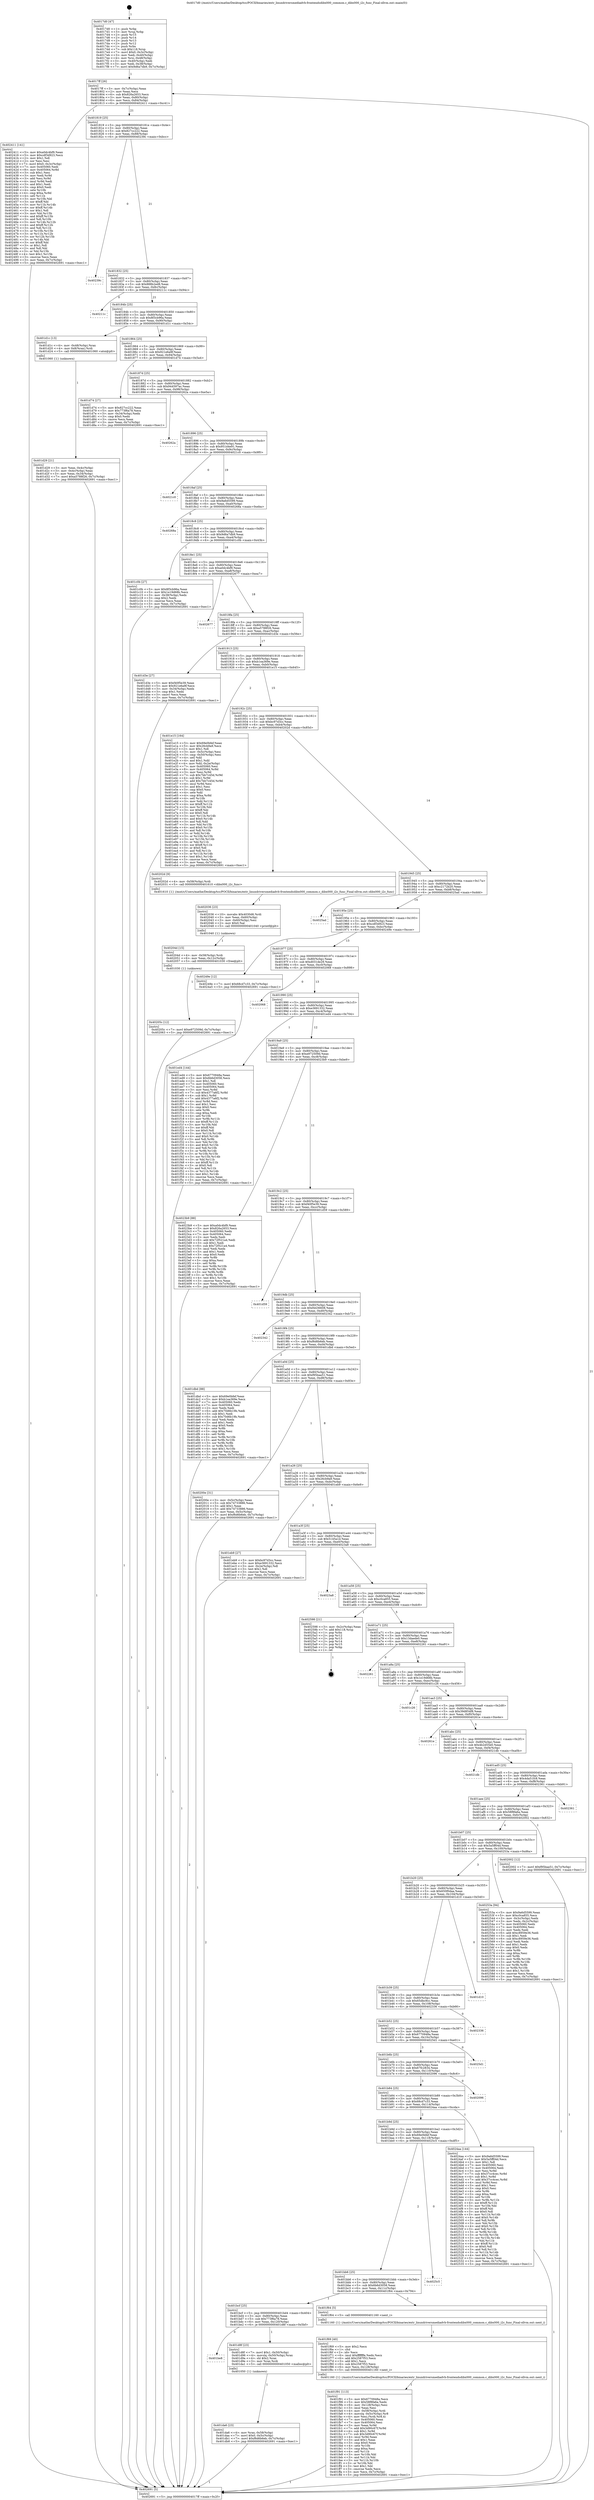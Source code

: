 digraph "0x4017d0" {
  label = "0x4017d0 (/mnt/c/Users/mathe/Desktop/tcc/POCII/binaries/extr_linuxdriversmediadvb-frontendsdibx000_common.c_dibx000_i2c_func_Final-ollvm.out::main(0))"
  labelloc = "t"
  node[shape=record]

  Entry [label="",width=0.3,height=0.3,shape=circle,fillcolor=black,style=filled]
  "0x4017ff" [label="{
     0x4017ff [26]\l
     | [instrs]\l
     &nbsp;&nbsp;0x4017ff \<+3\>: mov -0x7c(%rbp),%eax\l
     &nbsp;&nbsp;0x401802 \<+2\>: mov %eax,%ecx\l
     &nbsp;&nbsp;0x401804 \<+6\>: sub $0x826a2653,%ecx\l
     &nbsp;&nbsp;0x40180a \<+3\>: mov %eax,-0x80(%rbp)\l
     &nbsp;&nbsp;0x40180d \<+6\>: mov %ecx,-0x84(%rbp)\l
     &nbsp;&nbsp;0x401813 \<+6\>: je 0000000000402411 \<main+0xc41\>\l
  }"]
  "0x402411" [label="{
     0x402411 [141]\l
     | [instrs]\l
     &nbsp;&nbsp;0x402411 \<+5\>: mov $0xa0dc4bf9,%eax\l
     &nbsp;&nbsp;0x402416 \<+5\>: mov $0xcdf3d923,%ecx\l
     &nbsp;&nbsp;0x40241b \<+2\>: mov $0x1,%dl\l
     &nbsp;&nbsp;0x40241d \<+2\>: xor %esi,%esi\l
     &nbsp;&nbsp;0x40241f \<+7\>: movl $0x0,-0x3c(%rbp)\l
     &nbsp;&nbsp;0x402426 \<+7\>: mov 0x405060,%edi\l
     &nbsp;&nbsp;0x40242d \<+8\>: mov 0x405064,%r8d\l
     &nbsp;&nbsp;0x402435 \<+3\>: sub $0x1,%esi\l
     &nbsp;&nbsp;0x402438 \<+3\>: mov %edi,%r9d\l
     &nbsp;&nbsp;0x40243b \<+3\>: add %esi,%r9d\l
     &nbsp;&nbsp;0x40243e \<+4\>: imul %r9d,%edi\l
     &nbsp;&nbsp;0x402442 \<+3\>: and $0x1,%edi\l
     &nbsp;&nbsp;0x402445 \<+3\>: cmp $0x0,%edi\l
     &nbsp;&nbsp;0x402448 \<+4\>: sete %r10b\l
     &nbsp;&nbsp;0x40244c \<+4\>: cmp $0xa,%r8d\l
     &nbsp;&nbsp;0x402450 \<+4\>: setl %r11b\l
     &nbsp;&nbsp;0x402454 \<+3\>: mov %r10b,%bl\l
     &nbsp;&nbsp;0x402457 \<+3\>: xor $0xff,%bl\l
     &nbsp;&nbsp;0x40245a \<+3\>: mov %r11b,%r14b\l
     &nbsp;&nbsp;0x40245d \<+4\>: xor $0xff,%r14b\l
     &nbsp;&nbsp;0x402461 \<+3\>: xor $0x1,%dl\l
     &nbsp;&nbsp;0x402464 \<+3\>: mov %bl,%r15b\l
     &nbsp;&nbsp;0x402467 \<+4\>: and $0xff,%r15b\l
     &nbsp;&nbsp;0x40246b \<+3\>: and %dl,%r10b\l
     &nbsp;&nbsp;0x40246e \<+3\>: mov %r14b,%r12b\l
     &nbsp;&nbsp;0x402471 \<+4\>: and $0xff,%r12b\l
     &nbsp;&nbsp;0x402475 \<+3\>: and %dl,%r11b\l
     &nbsp;&nbsp;0x402478 \<+3\>: or %r10b,%r15b\l
     &nbsp;&nbsp;0x40247b \<+3\>: or %r11b,%r12b\l
     &nbsp;&nbsp;0x40247e \<+3\>: xor %r12b,%r15b\l
     &nbsp;&nbsp;0x402481 \<+3\>: or %r14b,%bl\l
     &nbsp;&nbsp;0x402484 \<+3\>: xor $0xff,%bl\l
     &nbsp;&nbsp;0x402487 \<+3\>: or $0x1,%dl\l
     &nbsp;&nbsp;0x40248a \<+2\>: and %dl,%bl\l
     &nbsp;&nbsp;0x40248c \<+3\>: or %bl,%r15b\l
     &nbsp;&nbsp;0x40248f \<+4\>: test $0x1,%r15b\l
     &nbsp;&nbsp;0x402493 \<+3\>: cmovne %ecx,%eax\l
     &nbsp;&nbsp;0x402496 \<+3\>: mov %eax,-0x7c(%rbp)\l
     &nbsp;&nbsp;0x402499 \<+5\>: jmp 0000000000402691 \<main+0xec1\>\l
  }"]
  "0x401819" [label="{
     0x401819 [25]\l
     | [instrs]\l
     &nbsp;&nbsp;0x401819 \<+5\>: jmp 000000000040181e \<main+0x4e\>\l
     &nbsp;&nbsp;0x40181e \<+3\>: mov -0x80(%rbp),%eax\l
     &nbsp;&nbsp;0x401821 \<+5\>: sub $0x827cc222,%eax\l
     &nbsp;&nbsp;0x401826 \<+6\>: mov %eax,-0x88(%rbp)\l
     &nbsp;&nbsp;0x40182c \<+6\>: je 000000000040239c \<main+0xbcc\>\l
  }"]
  Exit [label="",width=0.3,height=0.3,shape=circle,fillcolor=black,style=filled,peripheries=2]
  "0x40239c" [label="{
     0x40239c\l
  }", style=dashed]
  "0x401832" [label="{
     0x401832 [25]\l
     | [instrs]\l
     &nbsp;&nbsp;0x401832 \<+5\>: jmp 0000000000401837 \<main+0x67\>\l
     &nbsp;&nbsp;0x401837 \<+3\>: mov -0x80(%rbp),%eax\l
     &nbsp;&nbsp;0x40183a \<+5\>: sub $0x888b2ed8,%eax\l
     &nbsp;&nbsp;0x40183f \<+6\>: mov %eax,-0x8c(%rbp)\l
     &nbsp;&nbsp;0x401845 \<+6\>: je 000000000040211c \<main+0x94c\>\l
  }"]
  "0x40205c" [label="{
     0x40205c [12]\l
     | [instrs]\l
     &nbsp;&nbsp;0x40205c \<+7\>: movl $0xe972509d,-0x7c(%rbp)\l
     &nbsp;&nbsp;0x402063 \<+5\>: jmp 0000000000402691 \<main+0xec1\>\l
  }"]
  "0x40211c" [label="{
     0x40211c\l
  }", style=dashed]
  "0x40184b" [label="{
     0x40184b [25]\l
     | [instrs]\l
     &nbsp;&nbsp;0x40184b \<+5\>: jmp 0000000000401850 \<main+0x80\>\l
     &nbsp;&nbsp;0x401850 \<+3\>: mov -0x80(%rbp),%eax\l
     &nbsp;&nbsp;0x401853 \<+5\>: sub $0x8f3cb96a,%eax\l
     &nbsp;&nbsp;0x401858 \<+6\>: mov %eax,-0x90(%rbp)\l
     &nbsp;&nbsp;0x40185e \<+6\>: je 0000000000401d1c \<main+0x54c\>\l
  }"]
  "0x40204d" [label="{
     0x40204d [15]\l
     | [instrs]\l
     &nbsp;&nbsp;0x40204d \<+4\>: mov -0x58(%rbp),%rdi\l
     &nbsp;&nbsp;0x402051 \<+6\>: mov %eax,-0x12c(%rbp)\l
     &nbsp;&nbsp;0x402057 \<+5\>: call 0000000000401030 \<free@plt\>\l
     | [calls]\l
     &nbsp;&nbsp;0x401030 \{1\} (unknown)\l
  }"]
  "0x401d1c" [label="{
     0x401d1c [13]\l
     | [instrs]\l
     &nbsp;&nbsp;0x401d1c \<+4\>: mov -0x48(%rbp),%rax\l
     &nbsp;&nbsp;0x401d20 \<+4\>: mov 0x8(%rax),%rdi\l
     &nbsp;&nbsp;0x401d24 \<+5\>: call 0000000000401060 \<atoi@plt\>\l
     | [calls]\l
     &nbsp;&nbsp;0x401060 \{1\} (unknown)\l
  }"]
  "0x401864" [label="{
     0x401864 [25]\l
     | [instrs]\l
     &nbsp;&nbsp;0x401864 \<+5\>: jmp 0000000000401869 \<main+0x99\>\l
     &nbsp;&nbsp;0x401869 \<+3\>: mov -0x80(%rbp),%eax\l
     &nbsp;&nbsp;0x40186c \<+5\>: sub $0x921e6a9f,%eax\l
     &nbsp;&nbsp;0x401871 \<+6\>: mov %eax,-0x94(%rbp)\l
     &nbsp;&nbsp;0x401877 \<+6\>: je 0000000000401d74 \<main+0x5a4\>\l
  }"]
  "0x402036" [label="{
     0x402036 [23]\l
     | [instrs]\l
     &nbsp;&nbsp;0x402036 \<+10\>: movabs $0x4030d6,%rdi\l
     &nbsp;&nbsp;0x402040 \<+3\>: mov %eax,-0x60(%rbp)\l
     &nbsp;&nbsp;0x402043 \<+3\>: mov -0x60(%rbp),%esi\l
     &nbsp;&nbsp;0x402046 \<+2\>: mov $0x0,%al\l
     &nbsp;&nbsp;0x402048 \<+5\>: call 0000000000401040 \<printf@plt\>\l
     | [calls]\l
     &nbsp;&nbsp;0x401040 \{1\} (unknown)\l
  }"]
  "0x401d74" [label="{
     0x401d74 [27]\l
     | [instrs]\l
     &nbsp;&nbsp;0x401d74 \<+5\>: mov $0x827cc222,%eax\l
     &nbsp;&nbsp;0x401d79 \<+5\>: mov $0x773f6a78,%ecx\l
     &nbsp;&nbsp;0x401d7e \<+3\>: mov -0x34(%rbp),%edx\l
     &nbsp;&nbsp;0x401d81 \<+3\>: cmp $0x0,%edx\l
     &nbsp;&nbsp;0x401d84 \<+3\>: cmove %ecx,%eax\l
     &nbsp;&nbsp;0x401d87 \<+3\>: mov %eax,-0x7c(%rbp)\l
     &nbsp;&nbsp;0x401d8a \<+5\>: jmp 0000000000402691 \<main+0xec1\>\l
  }"]
  "0x40187d" [label="{
     0x40187d [25]\l
     | [instrs]\l
     &nbsp;&nbsp;0x40187d \<+5\>: jmp 0000000000401882 \<main+0xb2\>\l
     &nbsp;&nbsp;0x401882 \<+3\>: mov -0x80(%rbp),%eax\l
     &nbsp;&nbsp;0x401885 \<+5\>: sub $0x944597ac,%eax\l
     &nbsp;&nbsp;0x40188a \<+6\>: mov %eax,-0x98(%rbp)\l
     &nbsp;&nbsp;0x401890 \<+6\>: je 000000000040262a \<main+0xe5a\>\l
  }"]
  "0x401f91" [label="{
     0x401f91 [113]\l
     | [instrs]\l
     &nbsp;&nbsp;0x401f91 \<+5\>: mov $0x6770948a,%ecx\l
     &nbsp;&nbsp;0x401f96 \<+5\>: mov $0x58f8fa6a,%edx\l
     &nbsp;&nbsp;0x401f9b \<+6\>: mov -0x128(%rbp),%esi\l
     &nbsp;&nbsp;0x401fa1 \<+3\>: imul %eax,%esi\l
     &nbsp;&nbsp;0x401fa4 \<+4\>: mov -0x58(%rbp),%rdi\l
     &nbsp;&nbsp;0x401fa8 \<+4\>: movslq -0x5c(%rbp),%r8\l
     &nbsp;&nbsp;0x401fac \<+4\>: mov %esi,(%rdi,%r8,4)\l
     &nbsp;&nbsp;0x401fb0 \<+7\>: mov 0x405060,%eax\l
     &nbsp;&nbsp;0x401fb7 \<+7\>: mov 0x405064,%esi\l
     &nbsp;&nbsp;0x401fbe \<+3\>: mov %eax,%r9d\l
     &nbsp;&nbsp;0x401fc1 \<+7\>: add $0x3d90c67f,%r9d\l
     &nbsp;&nbsp;0x401fc8 \<+4\>: sub $0x1,%r9d\l
     &nbsp;&nbsp;0x401fcc \<+7\>: sub $0x3d90c67f,%r9d\l
     &nbsp;&nbsp;0x401fd3 \<+4\>: imul %r9d,%eax\l
     &nbsp;&nbsp;0x401fd7 \<+3\>: and $0x1,%eax\l
     &nbsp;&nbsp;0x401fda \<+3\>: cmp $0x0,%eax\l
     &nbsp;&nbsp;0x401fdd \<+4\>: sete %r10b\l
     &nbsp;&nbsp;0x401fe1 \<+3\>: cmp $0xa,%esi\l
     &nbsp;&nbsp;0x401fe4 \<+4\>: setl %r11b\l
     &nbsp;&nbsp;0x401fe8 \<+3\>: mov %r10b,%bl\l
     &nbsp;&nbsp;0x401feb \<+3\>: and %r11b,%bl\l
     &nbsp;&nbsp;0x401fee \<+3\>: xor %r11b,%r10b\l
     &nbsp;&nbsp;0x401ff1 \<+3\>: or %r10b,%bl\l
     &nbsp;&nbsp;0x401ff4 \<+3\>: test $0x1,%bl\l
     &nbsp;&nbsp;0x401ff7 \<+3\>: cmovne %edx,%ecx\l
     &nbsp;&nbsp;0x401ffa \<+3\>: mov %ecx,-0x7c(%rbp)\l
     &nbsp;&nbsp;0x401ffd \<+5\>: jmp 0000000000402691 \<main+0xec1\>\l
  }"]
  "0x40262a" [label="{
     0x40262a\l
  }", style=dashed]
  "0x401896" [label="{
     0x401896 [25]\l
     | [instrs]\l
     &nbsp;&nbsp;0x401896 \<+5\>: jmp 000000000040189b \<main+0xcb\>\l
     &nbsp;&nbsp;0x40189b \<+3\>: mov -0x80(%rbp),%eax\l
     &nbsp;&nbsp;0x40189e \<+5\>: sub $0x951d4e91,%eax\l
     &nbsp;&nbsp;0x4018a3 \<+6\>: mov %eax,-0x9c(%rbp)\l
     &nbsp;&nbsp;0x4018a9 \<+6\>: je 00000000004021c0 \<main+0x9f0\>\l
  }"]
  "0x401f69" [label="{
     0x401f69 [40]\l
     | [instrs]\l
     &nbsp;&nbsp;0x401f69 \<+5\>: mov $0x2,%ecx\l
     &nbsp;&nbsp;0x401f6e \<+1\>: cltd\l
     &nbsp;&nbsp;0x401f6f \<+2\>: idiv %ecx\l
     &nbsp;&nbsp;0x401f71 \<+6\>: imul $0xfffffffe,%edx,%ecx\l
     &nbsp;&nbsp;0x401f77 \<+6\>: add $0x2587f53,%ecx\l
     &nbsp;&nbsp;0x401f7d \<+3\>: add $0x1,%ecx\l
     &nbsp;&nbsp;0x401f80 \<+6\>: sub $0x2587f53,%ecx\l
     &nbsp;&nbsp;0x401f86 \<+6\>: mov %ecx,-0x128(%rbp)\l
     &nbsp;&nbsp;0x401f8c \<+5\>: call 0000000000401160 \<next_i\>\l
     | [calls]\l
     &nbsp;&nbsp;0x401160 \{1\} (/mnt/c/Users/mathe/Desktop/tcc/POCII/binaries/extr_linuxdriversmediadvb-frontendsdibx000_common.c_dibx000_i2c_func_Final-ollvm.out::next_i)\l
  }"]
  "0x4021c0" [label="{
     0x4021c0\l
  }", style=dashed]
  "0x4018af" [label="{
     0x4018af [25]\l
     | [instrs]\l
     &nbsp;&nbsp;0x4018af \<+5\>: jmp 00000000004018b4 \<main+0xe4\>\l
     &nbsp;&nbsp;0x4018b4 \<+3\>: mov -0x80(%rbp),%eax\l
     &nbsp;&nbsp;0x4018b7 \<+5\>: sub $0x9a6d5599,%eax\l
     &nbsp;&nbsp;0x4018bc \<+6\>: mov %eax,-0xa0(%rbp)\l
     &nbsp;&nbsp;0x4018c2 \<+6\>: je 000000000040268a \<main+0xeba\>\l
  }"]
  "0x401da6" [label="{
     0x401da6 [23]\l
     | [instrs]\l
     &nbsp;&nbsp;0x401da6 \<+4\>: mov %rax,-0x58(%rbp)\l
     &nbsp;&nbsp;0x401daa \<+7\>: movl $0x0,-0x5c(%rbp)\l
     &nbsp;&nbsp;0x401db1 \<+7\>: movl $0xf6d6b6eb,-0x7c(%rbp)\l
     &nbsp;&nbsp;0x401db8 \<+5\>: jmp 0000000000402691 \<main+0xec1\>\l
  }"]
  "0x40268a" [label="{
     0x40268a\l
  }", style=dashed]
  "0x4018c8" [label="{
     0x4018c8 [25]\l
     | [instrs]\l
     &nbsp;&nbsp;0x4018c8 \<+5\>: jmp 00000000004018cd \<main+0xfd\>\l
     &nbsp;&nbsp;0x4018cd \<+3\>: mov -0x80(%rbp),%eax\l
     &nbsp;&nbsp;0x4018d0 \<+5\>: sub $0x9d6a7db9,%eax\l
     &nbsp;&nbsp;0x4018d5 \<+6\>: mov %eax,-0xa4(%rbp)\l
     &nbsp;&nbsp;0x4018db \<+6\>: je 0000000000401c0b \<main+0x43b\>\l
  }"]
  "0x401be8" [label="{
     0x401be8\l
  }", style=dashed]
  "0x401c0b" [label="{
     0x401c0b [27]\l
     | [instrs]\l
     &nbsp;&nbsp;0x401c0b \<+5\>: mov $0x8f3cb96a,%eax\l
     &nbsp;&nbsp;0x401c10 \<+5\>: mov $0x1e19d68b,%ecx\l
     &nbsp;&nbsp;0x401c15 \<+3\>: mov -0x38(%rbp),%edx\l
     &nbsp;&nbsp;0x401c18 \<+3\>: cmp $0x2,%edx\l
     &nbsp;&nbsp;0x401c1b \<+3\>: cmovne %ecx,%eax\l
     &nbsp;&nbsp;0x401c1e \<+3\>: mov %eax,-0x7c(%rbp)\l
     &nbsp;&nbsp;0x401c21 \<+5\>: jmp 0000000000402691 \<main+0xec1\>\l
  }"]
  "0x4018e1" [label="{
     0x4018e1 [25]\l
     | [instrs]\l
     &nbsp;&nbsp;0x4018e1 \<+5\>: jmp 00000000004018e6 \<main+0x116\>\l
     &nbsp;&nbsp;0x4018e6 \<+3\>: mov -0x80(%rbp),%eax\l
     &nbsp;&nbsp;0x4018e9 \<+5\>: sub $0xa0dc4bf9,%eax\l
     &nbsp;&nbsp;0x4018ee \<+6\>: mov %eax,-0xa8(%rbp)\l
     &nbsp;&nbsp;0x4018f4 \<+6\>: je 0000000000402677 \<main+0xea7\>\l
  }"]
  "0x402691" [label="{
     0x402691 [5]\l
     | [instrs]\l
     &nbsp;&nbsp;0x402691 \<+5\>: jmp 00000000004017ff \<main+0x2f\>\l
  }"]
  "0x4017d0" [label="{
     0x4017d0 [47]\l
     | [instrs]\l
     &nbsp;&nbsp;0x4017d0 \<+1\>: push %rbp\l
     &nbsp;&nbsp;0x4017d1 \<+3\>: mov %rsp,%rbp\l
     &nbsp;&nbsp;0x4017d4 \<+2\>: push %r15\l
     &nbsp;&nbsp;0x4017d6 \<+2\>: push %r14\l
     &nbsp;&nbsp;0x4017d8 \<+2\>: push %r13\l
     &nbsp;&nbsp;0x4017da \<+2\>: push %r12\l
     &nbsp;&nbsp;0x4017dc \<+1\>: push %rbx\l
     &nbsp;&nbsp;0x4017dd \<+7\>: sub $0x118,%rsp\l
     &nbsp;&nbsp;0x4017e4 \<+7\>: movl $0x0,-0x3c(%rbp)\l
     &nbsp;&nbsp;0x4017eb \<+3\>: mov %edi,-0x40(%rbp)\l
     &nbsp;&nbsp;0x4017ee \<+4\>: mov %rsi,-0x48(%rbp)\l
     &nbsp;&nbsp;0x4017f2 \<+3\>: mov -0x40(%rbp),%edi\l
     &nbsp;&nbsp;0x4017f5 \<+3\>: mov %edi,-0x38(%rbp)\l
     &nbsp;&nbsp;0x4017f8 \<+7\>: movl $0x9d6a7db9,-0x7c(%rbp)\l
  }"]
  "0x401d29" [label="{
     0x401d29 [21]\l
     | [instrs]\l
     &nbsp;&nbsp;0x401d29 \<+3\>: mov %eax,-0x4c(%rbp)\l
     &nbsp;&nbsp;0x401d2c \<+3\>: mov -0x4c(%rbp),%eax\l
     &nbsp;&nbsp;0x401d2f \<+3\>: mov %eax,-0x34(%rbp)\l
     &nbsp;&nbsp;0x401d32 \<+7\>: movl $0xa5788f26,-0x7c(%rbp)\l
     &nbsp;&nbsp;0x401d39 \<+5\>: jmp 0000000000402691 \<main+0xec1\>\l
  }"]
  "0x401d8f" [label="{
     0x401d8f [23]\l
     | [instrs]\l
     &nbsp;&nbsp;0x401d8f \<+7\>: movl $0x1,-0x50(%rbp)\l
     &nbsp;&nbsp;0x401d96 \<+4\>: movslq -0x50(%rbp),%rax\l
     &nbsp;&nbsp;0x401d9a \<+4\>: shl $0x2,%rax\l
     &nbsp;&nbsp;0x401d9e \<+3\>: mov %rax,%rdi\l
     &nbsp;&nbsp;0x401da1 \<+5\>: call 0000000000401050 \<malloc@plt\>\l
     | [calls]\l
     &nbsp;&nbsp;0x401050 \{1\} (unknown)\l
  }"]
  "0x402677" [label="{
     0x402677\l
  }", style=dashed]
  "0x4018fa" [label="{
     0x4018fa [25]\l
     | [instrs]\l
     &nbsp;&nbsp;0x4018fa \<+5\>: jmp 00000000004018ff \<main+0x12f\>\l
     &nbsp;&nbsp;0x4018ff \<+3\>: mov -0x80(%rbp),%eax\l
     &nbsp;&nbsp;0x401902 \<+5\>: sub $0xa5788f26,%eax\l
     &nbsp;&nbsp;0x401907 \<+6\>: mov %eax,-0xac(%rbp)\l
     &nbsp;&nbsp;0x40190d \<+6\>: je 0000000000401d3e \<main+0x56e\>\l
  }"]
  "0x401bcf" [label="{
     0x401bcf [25]\l
     | [instrs]\l
     &nbsp;&nbsp;0x401bcf \<+5\>: jmp 0000000000401bd4 \<main+0x404\>\l
     &nbsp;&nbsp;0x401bd4 \<+3\>: mov -0x80(%rbp),%eax\l
     &nbsp;&nbsp;0x401bd7 \<+5\>: sub $0x773f6a78,%eax\l
     &nbsp;&nbsp;0x401bdc \<+6\>: mov %eax,-0x120(%rbp)\l
     &nbsp;&nbsp;0x401be2 \<+6\>: je 0000000000401d8f \<main+0x5bf\>\l
  }"]
  "0x401d3e" [label="{
     0x401d3e [27]\l
     | [instrs]\l
     &nbsp;&nbsp;0x401d3e \<+5\>: mov $0xf40f5e39,%eax\l
     &nbsp;&nbsp;0x401d43 \<+5\>: mov $0x921e6a9f,%ecx\l
     &nbsp;&nbsp;0x401d48 \<+3\>: mov -0x34(%rbp),%edx\l
     &nbsp;&nbsp;0x401d4b \<+3\>: cmp $0x1,%edx\l
     &nbsp;&nbsp;0x401d4e \<+3\>: cmovl %ecx,%eax\l
     &nbsp;&nbsp;0x401d51 \<+3\>: mov %eax,-0x7c(%rbp)\l
     &nbsp;&nbsp;0x401d54 \<+5\>: jmp 0000000000402691 \<main+0xec1\>\l
  }"]
  "0x401913" [label="{
     0x401913 [25]\l
     | [instrs]\l
     &nbsp;&nbsp;0x401913 \<+5\>: jmp 0000000000401918 \<main+0x148\>\l
     &nbsp;&nbsp;0x401918 \<+3\>: mov -0x80(%rbp),%eax\l
     &nbsp;&nbsp;0x40191b \<+5\>: sub $0xb1ea369e,%eax\l
     &nbsp;&nbsp;0x401920 \<+6\>: mov %eax,-0xb0(%rbp)\l
     &nbsp;&nbsp;0x401926 \<+6\>: je 0000000000401e15 \<main+0x645\>\l
  }"]
  "0x401f64" [label="{
     0x401f64 [5]\l
     | [instrs]\l
     &nbsp;&nbsp;0x401f64 \<+5\>: call 0000000000401160 \<next_i\>\l
     | [calls]\l
     &nbsp;&nbsp;0x401160 \{1\} (/mnt/c/Users/mathe/Desktop/tcc/POCII/binaries/extr_linuxdriversmediadvb-frontendsdibx000_common.c_dibx000_i2c_func_Final-ollvm.out::next_i)\l
  }"]
  "0x401e15" [label="{
     0x401e15 [164]\l
     | [instrs]\l
     &nbsp;&nbsp;0x401e15 \<+5\>: mov $0x69e0bfef,%eax\l
     &nbsp;&nbsp;0x401e1a \<+5\>: mov $0x26cb9a9,%ecx\l
     &nbsp;&nbsp;0x401e1f \<+2\>: mov $0x1,%dl\l
     &nbsp;&nbsp;0x401e21 \<+3\>: mov -0x5c(%rbp),%esi\l
     &nbsp;&nbsp;0x401e24 \<+3\>: cmp -0x50(%rbp),%esi\l
     &nbsp;&nbsp;0x401e27 \<+4\>: setl %dil\l
     &nbsp;&nbsp;0x401e2b \<+4\>: and $0x1,%dil\l
     &nbsp;&nbsp;0x401e2f \<+4\>: mov %dil,-0x2e(%rbp)\l
     &nbsp;&nbsp;0x401e33 \<+7\>: mov 0x405060,%esi\l
     &nbsp;&nbsp;0x401e3a \<+8\>: mov 0x405064,%r8d\l
     &nbsp;&nbsp;0x401e42 \<+3\>: mov %esi,%r9d\l
     &nbsp;&nbsp;0x401e45 \<+7\>: sub $0x7bb7c45d,%r9d\l
     &nbsp;&nbsp;0x401e4c \<+4\>: sub $0x1,%r9d\l
     &nbsp;&nbsp;0x401e50 \<+7\>: add $0x7bb7c45d,%r9d\l
     &nbsp;&nbsp;0x401e57 \<+4\>: imul %r9d,%esi\l
     &nbsp;&nbsp;0x401e5b \<+3\>: and $0x1,%esi\l
     &nbsp;&nbsp;0x401e5e \<+3\>: cmp $0x0,%esi\l
     &nbsp;&nbsp;0x401e61 \<+4\>: sete %dil\l
     &nbsp;&nbsp;0x401e65 \<+4\>: cmp $0xa,%r8d\l
     &nbsp;&nbsp;0x401e69 \<+4\>: setl %r10b\l
     &nbsp;&nbsp;0x401e6d \<+3\>: mov %dil,%r11b\l
     &nbsp;&nbsp;0x401e70 \<+4\>: xor $0xff,%r11b\l
     &nbsp;&nbsp;0x401e74 \<+3\>: mov %r10b,%bl\l
     &nbsp;&nbsp;0x401e77 \<+3\>: xor $0xff,%bl\l
     &nbsp;&nbsp;0x401e7a \<+3\>: xor $0x0,%dl\l
     &nbsp;&nbsp;0x401e7d \<+3\>: mov %r11b,%r14b\l
     &nbsp;&nbsp;0x401e80 \<+4\>: and $0x0,%r14b\l
     &nbsp;&nbsp;0x401e84 \<+3\>: and %dl,%dil\l
     &nbsp;&nbsp;0x401e87 \<+3\>: mov %bl,%r15b\l
     &nbsp;&nbsp;0x401e8a \<+4\>: and $0x0,%r15b\l
     &nbsp;&nbsp;0x401e8e \<+3\>: and %dl,%r10b\l
     &nbsp;&nbsp;0x401e91 \<+3\>: or %dil,%r14b\l
     &nbsp;&nbsp;0x401e94 \<+3\>: or %r10b,%r15b\l
     &nbsp;&nbsp;0x401e97 \<+3\>: xor %r15b,%r14b\l
     &nbsp;&nbsp;0x401e9a \<+3\>: or %bl,%r11b\l
     &nbsp;&nbsp;0x401e9d \<+4\>: xor $0xff,%r11b\l
     &nbsp;&nbsp;0x401ea1 \<+3\>: or $0x0,%dl\l
     &nbsp;&nbsp;0x401ea4 \<+3\>: and %dl,%r11b\l
     &nbsp;&nbsp;0x401ea7 \<+3\>: or %r11b,%r14b\l
     &nbsp;&nbsp;0x401eaa \<+4\>: test $0x1,%r14b\l
     &nbsp;&nbsp;0x401eae \<+3\>: cmovne %ecx,%eax\l
     &nbsp;&nbsp;0x401eb1 \<+3\>: mov %eax,-0x7c(%rbp)\l
     &nbsp;&nbsp;0x401eb4 \<+5\>: jmp 0000000000402691 \<main+0xec1\>\l
  }"]
  "0x40192c" [label="{
     0x40192c [25]\l
     | [instrs]\l
     &nbsp;&nbsp;0x40192c \<+5\>: jmp 0000000000401931 \<main+0x161\>\l
     &nbsp;&nbsp;0x401931 \<+3\>: mov -0x80(%rbp),%eax\l
     &nbsp;&nbsp;0x401934 \<+5\>: sub $0xbc97d3cc,%eax\l
     &nbsp;&nbsp;0x401939 \<+6\>: mov %eax,-0xb4(%rbp)\l
     &nbsp;&nbsp;0x40193f \<+6\>: je 000000000040202d \<main+0x85d\>\l
  }"]
  "0x401bb6" [label="{
     0x401bb6 [25]\l
     | [instrs]\l
     &nbsp;&nbsp;0x401bb6 \<+5\>: jmp 0000000000401bbb \<main+0x3eb\>\l
     &nbsp;&nbsp;0x401bbb \<+3\>: mov -0x80(%rbp),%eax\l
     &nbsp;&nbsp;0x401bbe \<+5\>: sub $0x6b6d3058,%eax\l
     &nbsp;&nbsp;0x401bc3 \<+6\>: mov %eax,-0x11c(%rbp)\l
     &nbsp;&nbsp;0x401bc9 \<+6\>: je 0000000000401f64 \<main+0x794\>\l
  }"]
  "0x40202d" [label="{
     0x40202d [9]\l
     | [instrs]\l
     &nbsp;&nbsp;0x40202d \<+4\>: mov -0x58(%rbp),%rdi\l
     &nbsp;&nbsp;0x402031 \<+5\>: call 0000000000401610 \<dibx000_i2c_func\>\l
     | [calls]\l
     &nbsp;&nbsp;0x401610 \{1\} (/mnt/c/Users/mathe/Desktop/tcc/POCII/binaries/extr_linuxdriversmediadvb-frontendsdibx000_common.c_dibx000_i2c_func_Final-ollvm.out::dibx000_i2c_func)\l
  }"]
  "0x401945" [label="{
     0x401945 [25]\l
     | [instrs]\l
     &nbsp;&nbsp;0x401945 \<+5\>: jmp 000000000040194a \<main+0x17a\>\l
     &nbsp;&nbsp;0x40194a \<+3\>: mov -0x80(%rbp),%eax\l
     &nbsp;&nbsp;0x40194d \<+5\>: sub $0xc2172b20,%eax\l
     &nbsp;&nbsp;0x401952 \<+6\>: mov %eax,-0xb8(%rbp)\l
     &nbsp;&nbsp;0x401958 \<+6\>: je 00000000004025ad \<main+0xddd\>\l
  }"]
  "0x4025c5" [label="{
     0x4025c5\l
  }", style=dashed]
  "0x4025ad" [label="{
     0x4025ad\l
  }", style=dashed]
  "0x40195e" [label="{
     0x40195e [25]\l
     | [instrs]\l
     &nbsp;&nbsp;0x40195e \<+5\>: jmp 0000000000401963 \<main+0x193\>\l
     &nbsp;&nbsp;0x401963 \<+3\>: mov -0x80(%rbp),%eax\l
     &nbsp;&nbsp;0x401966 \<+5\>: sub $0xcdf3d923,%eax\l
     &nbsp;&nbsp;0x40196b \<+6\>: mov %eax,-0xbc(%rbp)\l
     &nbsp;&nbsp;0x401971 \<+6\>: je 000000000040249e \<main+0xcce\>\l
  }"]
  "0x401b9d" [label="{
     0x401b9d [25]\l
     | [instrs]\l
     &nbsp;&nbsp;0x401b9d \<+5\>: jmp 0000000000401ba2 \<main+0x3d2\>\l
     &nbsp;&nbsp;0x401ba2 \<+3\>: mov -0x80(%rbp),%eax\l
     &nbsp;&nbsp;0x401ba5 \<+5\>: sub $0x69e0bfef,%eax\l
     &nbsp;&nbsp;0x401baa \<+6\>: mov %eax,-0x118(%rbp)\l
     &nbsp;&nbsp;0x401bb0 \<+6\>: je 00000000004025c5 \<main+0xdf5\>\l
  }"]
  "0x40249e" [label="{
     0x40249e [12]\l
     | [instrs]\l
     &nbsp;&nbsp;0x40249e \<+7\>: movl $0x68cd7c33,-0x7c(%rbp)\l
     &nbsp;&nbsp;0x4024a5 \<+5\>: jmp 0000000000402691 \<main+0xec1\>\l
  }"]
  "0x401977" [label="{
     0x401977 [25]\l
     | [instrs]\l
     &nbsp;&nbsp;0x401977 \<+5\>: jmp 000000000040197c \<main+0x1ac\>\l
     &nbsp;&nbsp;0x40197c \<+3\>: mov -0x80(%rbp),%eax\l
     &nbsp;&nbsp;0x40197f \<+5\>: sub $0xd031de29,%eax\l
     &nbsp;&nbsp;0x401984 \<+6\>: mov %eax,-0xc0(%rbp)\l
     &nbsp;&nbsp;0x40198a \<+6\>: je 0000000000402068 \<main+0x898\>\l
  }"]
  "0x4024aa" [label="{
     0x4024aa [144]\l
     | [instrs]\l
     &nbsp;&nbsp;0x4024aa \<+5\>: mov $0x9a6d5599,%eax\l
     &nbsp;&nbsp;0x4024af \<+5\>: mov $0x5a5ff04d,%ecx\l
     &nbsp;&nbsp;0x4024b4 \<+2\>: mov $0x1,%dl\l
     &nbsp;&nbsp;0x4024b6 \<+7\>: mov 0x405060,%esi\l
     &nbsp;&nbsp;0x4024bd \<+7\>: mov 0x405064,%edi\l
     &nbsp;&nbsp;0x4024c4 \<+3\>: mov %esi,%r8d\l
     &nbsp;&nbsp;0x4024c7 \<+7\>: sub $0x37cc4cec,%r8d\l
     &nbsp;&nbsp;0x4024ce \<+4\>: sub $0x1,%r8d\l
     &nbsp;&nbsp;0x4024d2 \<+7\>: add $0x37cc4cec,%r8d\l
     &nbsp;&nbsp;0x4024d9 \<+4\>: imul %r8d,%esi\l
     &nbsp;&nbsp;0x4024dd \<+3\>: and $0x1,%esi\l
     &nbsp;&nbsp;0x4024e0 \<+3\>: cmp $0x0,%esi\l
     &nbsp;&nbsp;0x4024e3 \<+4\>: sete %r9b\l
     &nbsp;&nbsp;0x4024e7 \<+3\>: cmp $0xa,%edi\l
     &nbsp;&nbsp;0x4024ea \<+4\>: setl %r10b\l
     &nbsp;&nbsp;0x4024ee \<+3\>: mov %r9b,%r11b\l
     &nbsp;&nbsp;0x4024f1 \<+4\>: xor $0xff,%r11b\l
     &nbsp;&nbsp;0x4024f5 \<+3\>: mov %r10b,%bl\l
     &nbsp;&nbsp;0x4024f8 \<+3\>: xor $0xff,%bl\l
     &nbsp;&nbsp;0x4024fb \<+3\>: xor $0x0,%dl\l
     &nbsp;&nbsp;0x4024fe \<+3\>: mov %r11b,%r14b\l
     &nbsp;&nbsp;0x402501 \<+4\>: and $0x0,%r14b\l
     &nbsp;&nbsp;0x402505 \<+3\>: and %dl,%r9b\l
     &nbsp;&nbsp;0x402508 \<+3\>: mov %bl,%r15b\l
     &nbsp;&nbsp;0x40250b \<+4\>: and $0x0,%r15b\l
     &nbsp;&nbsp;0x40250f \<+3\>: and %dl,%r10b\l
     &nbsp;&nbsp;0x402512 \<+3\>: or %r9b,%r14b\l
     &nbsp;&nbsp;0x402515 \<+3\>: or %r10b,%r15b\l
     &nbsp;&nbsp;0x402518 \<+3\>: xor %r15b,%r14b\l
     &nbsp;&nbsp;0x40251b \<+3\>: or %bl,%r11b\l
     &nbsp;&nbsp;0x40251e \<+4\>: xor $0xff,%r11b\l
     &nbsp;&nbsp;0x402522 \<+3\>: or $0x0,%dl\l
     &nbsp;&nbsp;0x402525 \<+3\>: and %dl,%r11b\l
     &nbsp;&nbsp;0x402528 \<+3\>: or %r11b,%r14b\l
     &nbsp;&nbsp;0x40252b \<+4\>: test $0x1,%r14b\l
     &nbsp;&nbsp;0x40252f \<+3\>: cmovne %ecx,%eax\l
     &nbsp;&nbsp;0x402532 \<+3\>: mov %eax,-0x7c(%rbp)\l
     &nbsp;&nbsp;0x402535 \<+5\>: jmp 0000000000402691 \<main+0xec1\>\l
  }"]
  "0x402068" [label="{
     0x402068\l
  }", style=dashed]
  "0x401990" [label="{
     0x401990 [25]\l
     | [instrs]\l
     &nbsp;&nbsp;0x401990 \<+5\>: jmp 0000000000401995 \<main+0x1c5\>\l
     &nbsp;&nbsp;0x401995 \<+3\>: mov -0x80(%rbp),%eax\l
     &nbsp;&nbsp;0x401998 \<+5\>: sub $0xe3691332,%eax\l
     &nbsp;&nbsp;0x40199d \<+6\>: mov %eax,-0xc4(%rbp)\l
     &nbsp;&nbsp;0x4019a3 \<+6\>: je 0000000000401ed4 \<main+0x704\>\l
  }"]
  "0x401b84" [label="{
     0x401b84 [25]\l
     | [instrs]\l
     &nbsp;&nbsp;0x401b84 \<+5\>: jmp 0000000000401b89 \<main+0x3b9\>\l
     &nbsp;&nbsp;0x401b89 \<+3\>: mov -0x80(%rbp),%eax\l
     &nbsp;&nbsp;0x401b8c \<+5\>: sub $0x68cd7c33,%eax\l
     &nbsp;&nbsp;0x401b91 \<+6\>: mov %eax,-0x114(%rbp)\l
     &nbsp;&nbsp;0x401b97 \<+6\>: je 00000000004024aa \<main+0xcda\>\l
  }"]
  "0x401ed4" [label="{
     0x401ed4 [144]\l
     | [instrs]\l
     &nbsp;&nbsp;0x401ed4 \<+5\>: mov $0x6770948a,%eax\l
     &nbsp;&nbsp;0x401ed9 \<+5\>: mov $0x6b6d3058,%ecx\l
     &nbsp;&nbsp;0x401ede \<+2\>: mov $0x1,%dl\l
     &nbsp;&nbsp;0x401ee0 \<+7\>: mov 0x405060,%esi\l
     &nbsp;&nbsp;0x401ee7 \<+7\>: mov 0x405064,%edi\l
     &nbsp;&nbsp;0x401eee \<+3\>: mov %esi,%r8d\l
     &nbsp;&nbsp;0x401ef1 \<+7\>: sub $0x4377a6f2,%r8d\l
     &nbsp;&nbsp;0x401ef8 \<+4\>: sub $0x1,%r8d\l
     &nbsp;&nbsp;0x401efc \<+7\>: add $0x4377a6f2,%r8d\l
     &nbsp;&nbsp;0x401f03 \<+4\>: imul %r8d,%esi\l
     &nbsp;&nbsp;0x401f07 \<+3\>: and $0x1,%esi\l
     &nbsp;&nbsp;0x401f0a \<+3\>: cmp $0x0,%esi\l
     &nbsp;&nbsp;0x401f0d \<+4\>: sete %r9b\l
     &nbsp;&nbsp;0x401f11 \<+3\>: cmp $0xa,%edi\l
     &nbsp;&nbsp;0x401f14 \<+4\>: setl %r10b\l
     &nbsp;&nbsp;0x401f18 \<+3\>: mov %r9b,%r11b\l
     &nbsp;&nbsp;0x401f1b \<+4\>: xor $0xff,%r11b\l
     &nbsp;&nbsp;0x401f1f \<+3\>: mov %r10b,%bl\l
     &nbsp;&nbsp;0x401f22 \<+3\>: xor $0xff,%bl\l
     &nbsp;&nbsp;0x401f25 \<+3\>: xor $0x0,%dl\l
     &nbsp;&nbsp;0x401f28 \<+3\>: mov %r11b,%r14b\l
     &nbsp;&nbsp;0x401f2b \<+4\>: and $0x0,%r14b\l
     &nbsp;&nbsp;0x401f2f \<+3\>: and %dl,%r9b\l
     &nbsp;&nbsp;0x401f32 \<+3\>: mov %bl,%r15b\l
     &nbsp;&nbsp;0x401f35 \<+4\>: and $0x0,%r15b\l
     &nbsp;&nbsp;0x401f39 \<+3\>: and %dl,%r10b\l
     &nbsp;&nbsp;0x401f3c \<+3\>: or %r9b,%r14b\l
     &nbsp;&nbsp;0x401f3f \<+3\>: or %r10b,%r15b\l
     &nbsp;&nbsp;0x401f42 \<+3\>: xor %r15b,%r14b\l
     &nbsp;&nbsp;0x401f45 \<+3\>: or %bl,%r11b\l
     &nbsp;&nbsp;0x401f48 \<+4\>: xor $0xff,%r11b\l
     &nbsp;&nbsp;0x401f4c \<+3\>: or $0x0,%dl\l
     &nbsp;&nbsp;0x401f4f \<+3\>: and %dl,%r11b\l
     &nbsp;&nbsp;0x401f52 \<+3\>: or %r11b,%r14b\l
     &nbsp;&nbsp;0x401f55 \<+4\>: test $0x1,%r14b\l
     &nbsp;&nbsp;0x401f59 \<+3\>: cmovne %ecx,%eax\l
     &nbsp;&nbsp;0x401f5c \<+3\>: mov %eax,-0x7c(%rbp)\l
     &nbsp;&nbsp;0x401f5f \<+5\>: jmp 0000000000402691 \<main+0xec1\>\l
  }"]
  "0x4019a9" [label="{
     0x4019a9 [25]\l
     | [instrs]\l
     &nbsp;&nbsp;0x4019a9 \<+5\>: jmp 00000000004019ae \<main+0x1de\>\l
     &nbsp;&nbsp;0x4019ae \<+3\>: mov -0x80(%rbp),%eax\l
     &nbsp;&nbsp;0x4019b1 \<+5\>: sub $0xe972509d,%eax\l
     &nbsp;&nbsp;0x4019b6 \<+6\>: mov %eax,-0xc8(%rbp)\l
     &nbsp;&nbsp;0x4019bc \<+6\>: je 00000000004023b9 \<main+0xbe9\>\l
  }"]
  "0x402096" [label="{
     0x402096\l
  }", style=dashed]
  "0x4023b9" [label="{
     0x4023b9 [88]\l
     | [instrs]\l
     &nbsp;&nbsp;0x4023b9 \<+5\>: mov $0xa0dc4bf9,%eax\l
     &nbsp;&nbsp;0x4023be \<+5\>: mov $0x826a2653,%ecx\l
     &nbsp;&nbsp;0x4023c3 \<+7\>: mov 0x405060,%edx\l
     &nbsp;&nbsp;0x4023ca \<+7\>: mov 0x405064,%esi\l
     &nbsp;&nbsp;0x4023d1 \<+2\>: mov %edx,%edi\l
     &nbsp;&nbsp;0x4023d3 \<+6\>: add $0x72f521a4,%edi\l
     &nbsp;&nbsp;0x4023d9 \<+3\>: sub $0x1,%edi\l
     &nbsp;&nbsp;0x4023dc \<+6\>: sub $0x72f521a4,%edi\l
     &nbsp;&nbsp;0x4023e2 \<+3\>: imul %edi,%edx\l
     &nbsp;&nbsp;0x4023e5 \<+3\>: and $0x1,%edx\l
     &nbsp;&nbsp;0x4023e8 \<+3\>: cmp $0x0,%edx\l
     &nbsp;&nbsp;0x4023eb \<+4\>: sete %r8b\l
     &nbsp;&nbsp;0x4023ef \<+3\>: cmp $0xa,%esi\l
     &nbsp;&nbsp;0x4023f2 \<+4\>: setl %r9b\l
     &nbsp;&nbsp;0x4023f6 \<+3\>: mov %r8b,%r10b\l
     &nbsp;&nbsp;0x4023f9 \<+3\>: and %r9b,%r10b\l
     &nbsp;&nbsp;0x4023fc \<+3\>: xor %r9b,%r8b\l
     &nbsp;&nbsp;0x4023ff \<+3\>: or %r8b,%r10b\l
     &nbsp;&nbsp;0x402402 \<+4\>: test $0x1,%r10b\l
     &nbsp;&nbsp;0x402406 \<+3\>: cmovne %ecx,%eax\l
     &nbsp;&nbsp;0x402409 \<+3\>: mov %eax,-0x7c(%rbp)\l
     &nbsp;&nbsp;0x40240c \<+5\>: jmp 0000000000402691 \<main+0xec1\>\l
  }"]
  "0x4019c2" [label="{
     0x4019c2 [25]\l
     | [instrs]\l
     &nbsp;&nbsp;0x4019c2 \<+5\>: jmp 00000000004019c7 \<main+0x1f7\>\l
     &nbsp;&nbsp;0x4019c7 \<+3\>: mov -0x80(%rbp),%eax\l
     &nbsp;&nbsp;0x4019ca \<+5\>: sub $0xf40f5e39,%eax\l
     &nbsp;&nbsp;0x4019cf \<+6\>: mov %eax,-0xcc(%rbp)\l
     &nbsp;&nbsp;0x4019d5 \<+6\>: je 0000000000401d59 \<main+0x589\>\l
  }"]
  "0x401b6b" [label="{
     0x401b6b [25]\l
     | [instrs]\l
     &nbsp;&nbsp;0x401b6b \<+5\>: jmp 0000000000401b70 \<main+0x3a0\>\l
     &nbsp;&nbsp;0x401b70 \<+3\>: mov -0x80(%rbp),%eax\l
     &nbsp;&nbsp;0x401b73 \<+5\>: sub $0x67fc2834,%eax\l
     &nbsp;&nbsp;0x401b78 \<+6\>: mov %eax,-0x110(%rbp)\l
     &nbsp;&nbsp;0x401b7e \<+6\>: je 0000000000402096 \<main+0x8c6\>\l
  }"]
  "0x401d59" [label="{
     0x401d59\l
  }", style=dashed]
  "0x4019db" [label="{
     0x4019db [25]\l
     | [instrs]\l
     &nbsp;&nbsp;0x4019db \<+5\>: jmp 00000000004019e0 \<main+0x210\>\l
     &nbsp;&nbsp;0x4019e0 \<+3\>: mov -0x80(%rbp),%eax\l
     &nbsp;&nbsp;0x4019e3 \<+5\>: sub $0xf4436608,%eax\l
     &nbsp;&nbsp;0x4019e8 \<+6\>: mov %eax,-0xd0(%rbp)\l
     &nbsp;&nbsp;0x4019ee \<+6\>: je 0000000000402342 \<main+0xb72\>\l
  }"]
  "0x4025d1" [label="{
     0x4025d1\l
  }", style=dashed]
  "0x402342" [label="{
     0x402342\l
  }", style=dashed]
  "0x4019f4" [label="{
     0x4019f4 [25]\l
     | [instrs]\l
     &nbsp;&nbsp;0x4019f4 \<+5\>: jmp 00000000004019f9 \<main+0x229\>\l
     &nbsp;&nbsp;0x4019f9 \<+3\>: mov -0x80(%rbp),%eax\l
     &nbsp;&nbsp;0x4019fc \<+5\>: sub $0xf6d6b6eb,%eax\l
     &nbsp;&nbsp;0x401a01 \<+6\>: mov %eax,-0xd4(%rbp)\l
     &nbsp;&nbsp;0x401a07 \<+6\>: je 0000000000401dbd \<main+0x5ed\>\l
  }"]
  "0x401b52" [label="{
     0x401b52 [25]\l
     | [instrs]\l
     &nbsp;&nbsp;0x401b52 \<+5\>: jmp 0000000000401b57 \<main+0x387\>\l
     &nbsp;&nbsp;0x401b57 \<+3\>: mov -0x80(%rbp),%eax\l
     &nbsp;&nbsp;0x401b5a \<+5\>: sub $0x6770948a,%eax\l
     &nbsp;&nbsp;0x401b5f \<+6\>: mov %eax,-0x10c(%rbp)\l
     &nbsp;&nbsp;0x401b65 \<+6\>: je 00000000004025d1 \<main+0xe01\>\l
  }"]
  "0x401dbd" [label="{
     0x401dbd [88]\l
     | [instrs]\l
     &nbsp;&nbsp;0x401dbd \<+5\>: mov $0x69e0bfef,%eax\l
     &nbsp;&nbsp;0x401dc2 \<+5\>: mov $0xb1ea369e,%ecx\l
     &nbsp;&nbsp;0x401dc7 \<+7\>: mov 0x405060,%edx\l
     &nbsp;&nbsp;0x401dce \<+7\>: mov 0x405064,%esi\l
     &nbsp;&nbsp;0x401dd5 \<+2\>: mov %edx,%edi\l
     &nbsp;&nbsp;0x401dd7 \<+6\>: add $0x70d6b19b,%edi\l
     &nbsp;&nbsp;0x401ddd \<+3\>: sub $0x1,%edi\l
     &nbsp;&nbsp;0x401de0 \<+6\>: sub $0x70d6b19b,%edi\l
     &nbsp;&nbsp;0x401de6 \<+3\>: imul %edi,%edx\l
     &nbsp;&nbsp;0x401de9 \<+3\>: and $0x1,%edx\l
     &nbsp;&nbsp;0x401dec \<+3\>: cmp $0x0,%edx\l
     &nbsp;&nbsp;0x401def \<+4\>: sete %r8b\l
     &nbsp;&nbsp;0x401df3 \<+3\>: cmp $0xa,%esi\l
     &nbsp;&nbsp;0x401df6 \<+4\>: setl %r9b\l
     &nbsp;&nbsp;0x401dfa \<+3\>: mov %r8b,%r10b\l
     &nbsp;&nbsp;0x401dfd \<+3\>: and %r9b,%r10b\l
     &nbsp;&nbsp;0x401e00 \<+3\>: xor %r9b,%r8b\l
     &nbsp;&nbsp;0x401e03 \<+3\>: or %r8b,%r10b\l
     &nbsp;&nbsp;0x401e06 \<+4\>: test $0x1,%r10b\l
     &nbsp;&nbsp;0x401e0a \<+3\>: cmovne %ecx,%eax\l
     &nbsp;&nbsp;0x401e0d \<+3\>: mov %eax,-0x7c(%rbp)\l
     &nbsp;&nbsp;0x401e10 \<+5\>: jmp 0000000000402691 \<main+0xec1\>\l
  }"]
  "0x401a0d" [label="{
     0x401a0d [25]\l
     | [instrs]\l
     &nbsp;&nbsp;0x401a0d \<+5\>: jmp 0000000000401a12 \<main+0x242\>\l
     &nbsp;&nbsp;0x401a12 \<+3\>: mov -0x80(%rbp),%eax\l
     &nbsp;&nbsp;0x401a15 \<+5\>: sub $0xf95baa51,%eax\l
     &nbsp;&nbsp;0x401a1a \<+6\>: mov %eax,-0xd8(%rbp)\l
     &nbsp;&nbsp;0x401a20 \<+6\>: je 000000000040200e \<main+0x83e\>\l
  }"]
  "0x402336" [label="{
     0x402336\l
  }", style=dashed]
  "0x40200e" [label="{
     0x40200e [31]\l
     | [instrs]\l
     &nbsp;&nbsp;0x40200e \<+3\>: mov -0x5c(%rbp),%eax\l
     &nbsp;&nbsp;0x402011 \<+5\>: sub $0x74733886,%eax\l
     &nbsp;&nbsp;0x402016 \<+3\>: add $0x1,%eax\l
     &nbsp;&nbsp;0x402019 \<+5\>: add $0x74733886,%eax\l
     &nbsp;&nbsp;0x40201e \<+3\>: mov %eax,-0x5c(%rbp)\l
     &nbsp;&nbsp;0x402021 \<+7\>: movl $0xf6d6b6eb,-0x7c(%rbp)\l
     &nbsp;&nbsp;0x402028 \<+5\>: jmp 0000000000402691 \<main+0xec1\>\l
  }"]
  "0x401a26" [label="{
     0x401a26 [25]\l
     | [instrs]\l
     &nbsp;&nbsp;0x401a26 \<+5\>: jmp 0000000000401a2b \<main+0x25b\>\l
     &nbsp;&nbsp;0x401a2b \<+3\>: mov -0x80(%rbp),%eax\l
     &nbsp;&nbsp;0x401a2e \<+5\>: sub $0x26cb9a9,%eax\l
     &nbsp;&nbsp;0x401a33 \<+6\>: mov %eax,-0xdc(%rbp)\l
     &nbsp;&nbsp;0x401a39 \<+6\>: je 0000000000401eb9 \<main+0x6e9\>\l
  }"]
  "0x401b39" [label="{
     0x401b39 [25]\l
     | [instrs]\l
     &nbsp;&nbsp;0x401b39 \<+5\>: jmp 0000000000401b3e \<main+0x36e\>\l
     &nbsp;&nbsp;0x401b3e \<+3\>: mov -0x80(%rbp),%eax\l
     &nbsp;&nbsp;0x401b41 \<+5\>: sub $0x65dbc9cc,%eax\l
     &nbsp;&nbsp;0x401b46 \<+6\>: mov %eax,-0x108(%rbp)\l
     &nbsp;&nbsp;0x401b4c \<+6\>: je 0000000000402336 \<main+0xb66\>\l
  }"]
  "0x401eb9" [label="{
     0x401eb9 [27]\l
     | [instrs]\l
     &nbsp;&nbsp;0x401eb9 \<+5\>: mov $0xbc97d3cc,%eax\l
     &nbsp;&nbsp;0x401ebe \<+5\>: mov $0xe3691332,%ecx\l
     &nbsp;&nbsp;0x401ec3 \<+3\>: mov -0x2e(%rbp),%dl\l
     &nbsp;&nbsp;0x401ec6 \<+3\>: test $0x1,%dl\l
     &nbsp;&nbsp;0x401ec9 \<+3\>: cmovne %ecx,%eax\l
     &nbsp;&nbsp;0x401ecc \<+3\>: mov %eax,-0x7c(%rbp)\l
     &nbsp;&nbsp;0x401ecf \<+5\>: jmp 0000000000402691 \<main+0xec1\>\l
  }"]
  "0x401a3f" [label="{
     0x401a3f [25]\l
     | [instrs]\l
     &nbsp;&nbsp;0x401a3f \<+5\>: jmp 0000000000401a44 \<main+0x274\>\l
     &nbsp;&nbsp;0x401a44 \<+3\>: mov -0x80(%rbp),%eax\l
     &nbsp;&nbsp;0x401a47 \<+5\>: sub $0x5145a1d,%eax\l
     &nbsp;&nbsp;0x401a4c \<+6\>: mov %eax,-0xe0(%rbp)\l
     &nbsp;&nbsp;0x401a52 \<+6\>: je 00000000004023a8 \<main+0xbd8\>\l
  }"]
  "0x401d10" [label="{
     0x401d10\l
  }", style=dashed]
  "0x4023a8" [label="{
     0x4023a8\l
  }", style=dashed]
  "0x401a58" [label="{
     0x401a58 [25]\l
     | [instrs]\l
     &nbsp;&nbsp;0x401a58 \<+5\>: jmp 0000000000401a5d \<main+0x28d\>\l
     &nbsp;&nbsp;0x401a5d \<+3\>: mov -0x80(%rbp),%eax\l
     &nbsp;&nbsp;0x401a60 \<+5\>: sub $0xc0ca855,%eax\l
     &nbsp;&nbsp;0x401a65 \<+6\>: mov %eax,-0xe4(%rbp)\l
     &nbsp;&nbsp;0x401a6b \<+6\>: je 0000000000402598 \<main+0xdc8\>\l
  }"]
  "0x401b20" [label="{
     0x401b20 [25]\l
     | [instrs]\l
     &nbsp;&nbsp;0x401b20 \<+5\>: jmp 0000000000401b25 \<main+0x355\>\l
     &nbsp;&nbsp;0x401b25 \<+3\>: mov -0x80(%rbp),%eax\l
     &nbsp;&nbsp;0x401b28 \<+5\>: sub $0x650f0daa,%eax\l
     &nbsp;&nbsp;0x401b2d \<+6\>: mov %eax,-0x104(%rbp)\l
     &nbsp;&nbsp;0x401b33 \<+6\>: je 0000000000401d10 \<main+0x540\>\l
  }"]
  "0x402598" [label="{
     0x402598 [21]\l
     | [instrs]\l
     &nbsp;&nbsp;0x402598 \<+3\>: mov -0x2c(%rbp),%eax\l
     &nbsp;&nbsp;0x40259b \<+7\>: add $0x118,%rsp\l
     &nbsp;&nbsp;0x4025a2 \<+1\>: pop %rbx\l
     &nbsp;&nbsp;0x4025a3 \<+2\>: pop %r12\l
     &nbsp;&nbsp;0x4025a5 \<+2\>: pop %r13\l
     &nbsp;&nbsp;0x4025a7 \<+2\>: pop %r14\l
     &nbsp;&nbsp;0x4025a9 \<+2\>: pop %r15\l
     &nbsp;&nbsp;0x4025ab \<+1\>: pop %rbp\l
     &nbsp;&nbsp;0x4025ac \<+1\>: ret\l
  }"]
  "0x401a71" [label="{
     0x401a71 [25]\l
     | [instrs]\l
     &nbsp;&nbsp;0x401a71 \<+5\>: jmp 0000000000401a76 \<main+0x2a6\>\l
     &nbsp;&nbsp;0x401a76 \<+3\>: mov -0x80(%rbp),%eax\l
     &nbsp;&nbsp;0x401a79 \<+5\>: sub $0x13daede0,%eax\l
     &nbsp;&nbsp;0x401a7e \<+6\>: mov %eax,-0xe8(%rbp)\l
     &nbsp;&nbsp;0x401a84 \<+6\>: je 0000000000402261 \<main+0xa91\>\l
  }"]
  "0x40253a" [label="{
     0x40253a [94]\l
     | [instrs]\l
     &nbsp;&nbsp;0x40253a \<+5\>: mov $0x9a6d5599,%eax\l
     &nbsp;&nbsp;0x40253f \<+5\>: mov $0xc0ca855,%ecx\l
     &nbsp;&nbsp;0x402544 \<+3\>: mov -0x3c(%rbp),%edx\l
     &nbsp;&nbsp;0x402547 \<+3\>: mov %edx,-0x2c(%rbp)\l
     &nbsp;&nbsp;0x40254a \<+7\>: mov 0x405060,%edx\l
     &nbsp;&nbsp;0x402551 \<+7\>: mov 0x405064,%esi\l
     &nbsp;&nbsp;0x402558 \<+2\>: mov %edx,%edi\l
     &nbsp;&nbsp;0x40255a \<+6\>: add $0xc8959e36,%edi\l
     &nbsp;&nbsp;0x402560 \<+3\>: sub $0x1,%edi\l
     &nbsp;&nbsp;0x402563 \<+6\>: sub $0xc8959e36,%edi\l
     &nbsp;&nbsp;0x402569 \<+3\>: imul %edi,%edx\l
     &nbsp;&nbsp;0x40256c \<+3\>: and $0x1,%edx\l
     &nbsp;&nbsp;0x40256f \<+3\>: cmp $0x0,%edx\l
     &nbsp;&nbsp;0x402572 \<+4\>: sete %r8b\l
     &nbsp;&nbsp;0x402576 \<+3\>: cmp $0xa,%esi\l
     &nbsp;&nbsp;0x402579 \<+4\>: setl %r9b\l
     &nbsp;&nbsp;0x40257d \<+3\>: mov %r8b,%r10b\l
     &nbsp;&nbsp;0x402580 \<+3\>: and %r9b,%r10b\l
     &nbsp;&nbsp;0x402583 \<+3\>: xor %r9b,%r8b\l
     &nbsp;&nbsp;0x402586 \<+3\>: or %r8b,%r10b\l
     &nbsp;&nbsp;0x402589 \<+4\>: test $0x1,%r10b\l
     &nbsp;&nbsp;0x40258d \<+3\>: cmovne %ecx,%eax\l
     &nbsp;&nbsp;0x402590 \<+3\>: mov %eax,-0x7c(%rbp)\l
     &nbsp;&nbsp;0x402593 \<+5\>: jmp 0000000000402691 \<main+0xec1\>\l
  }"]
  "0x402261" [label="{
     0x402261\l
  }", style=dashed]
  "0x401a8a" [label="{
     0x401a8a [25]\l
     | [instrs]\l
     &nbsp;&nbsp;0x401a8a \<+5\>: jmp 0000000000401a8f \<main+0x2bf\>\l
     &nbsp;&nbsp;0x401a8f \<+3\>: mov -0x80(%rbp),%eax\l
     &nbsp;&nbsp;0x401a92 \<+5\>: sub $0x1e19d68b,%eax\l
     &nbsp;&nbsp;0x401a97 \<+6\>: mov %eax,-0xec(%rbp)\l
     &nbsp;&nbsp;0x401a9d \<+6\>: je 0000000000401c26 \<main+0x456\>\l
  }"]
  "0x401b07" [label="{
     0x401b07 [25]\l
     | [instrs]\l
     &nbsp;&nbsp;0x401b07 \<+5\>: jmp 0000000000401b0c \<main+0x33c\>\l
     &nbsp;&nbsp;0x401b0c \<+3\>: mov -0x80(%rbp),%eax\l
     &nbsp;&nbsp;0x401b0f \<+5\>: sub $0x5a5ff04d,%eax\l
     &nbsp;&nbsp;0x401b14 \<+6\>: mov %eax,-0x100(%rbp)\l
     &nbsp;&nbsp;0x401b1a \<+6\>: je 000000000040253a \<main+0xd6a\>\l
  }"]
  "0x401c26" [label="{
     0x401c26\l
  }", style=dashed]
  "0x401aa3" [label="{
     0x401aa3 [25]\l
     | [instrs]\l
     &nbsp;&nbsp;0x401aa3 \<+5\>: jmp 0000000000401aa8 \<main+0x2d8\>\l
     &nbsp;&nbsp;0x401aa8 \<+3\>: mov -0x80(%rbp),%eax\l
     &nbsp;&nbsp;0x401aab \<+5\>: sub $0x39d854f8,%eax\l
     &nbsp;&nbsp;0x401ab0 \<+6\>: mov %eax,-0xf0(%rbp)\l
     &nbsp;&nbsp;0x401ab6 \<+6\>: je 000000000040261e \<main+0xe4e\>\l
  }"]
  "0x402002" [label="{
     0x402002 [12]\l
     | [instrs]\l
     &nbsp;&nbsp;0x402002 \<+7\>: movl $0xf95baa51,-0x7c(%rbp)\l
     &nbsp;&nbsp;0x402009 \<+5\>: jmp 0000000000402691 \<main+0xec1\>\l
  }"]
  "0x40261e" [label="{
     0x40261e\l
  }", style=dashed]
  "0x401abc" [label="{
     0x401abc [25]\l
     | [instrs]\l
     &nbsp;&nbsp;0x401abc \<+5\>: jmp 0000000000401ac1 \<main+0x2f1\>\l
     &nbsp;&nbsp;0x401ac1 \<+3\>: mov -0x80(%rbp),%eax\l
     &nbsp;&nbsp;0x401ac4 \<+5\>: sub $0x4b2d55e0,%eax\l
     &nbsp;&nbsp;0x401ac9 \<+6\>: mov %eax,-0xf4(%rbp)\l
     &nbsp;&nbsp;0x401acf \<+6\>: je 00000000004021db \<main+0xa0b\>\l
  }"]
  "0x401aee" [label="{
     0x401aee [25]\l
     | [instrs]\l
     &nbsp;&nbsp;0x401aee \<+5\>: jmp 0000000000401af3 \<main+0x323\>\l
     &nbsp;&nbsp;0x401af3 \<+3\>: mov -0x80(%rbp),%eax\l
     &nbsp;&nbsp;0x401af6 \<+5\>: sub $0x58f8fa6a,%eax\l
     &nbsp;&nbsp;0x401afb \<+6\>: mov %eax,-0xfc(%rbp)\l
     &nbsp;&nbsp;0x401b01 \<+6\>: je 0000000000402002 \<main+0x832\>\l
  }"]
  "0x4021db" [label="{
     0x4021db\l
  }", style=dashed]
  "0x401ad5" [label="{
     0x401ad5 [25]\l
     | [instrs]\l
     &nbsp;&nbsp;0x401ad5 \<+5\>: jmp 0000000000401ada \<main+0x30a\>\l
     &nbsp;&nbsp;0x401ada \<+3\>: mov -0x80(%rbp),%eax\l
     &nbsp;&nbsp;0x401add \<+5\>: sub $0x4da51fc8,%eax\l
     &nbsp;&nbsp;0x401ae2 \<+6\>: mov %eax,-0xf8(%rbp)\l
     &nbsp;&nbsp;0x401ae8 \<+6\>: je 0000000000402361 \<main+0xb91\>\l
  }"]
  "0x402361" [label="{
     0x402361\l
  }", style=dashed]
  Entry -> "0x4017d0" [label=" 1"]
  "0x4017ff" -> "0x402411" [label=" 1"]
  "0x4017ff" -> "0x401819" [label=" 21"]
  "0x402598" -> Exit [label=" 1"]
  "0x401819" -> "0x40239c" [label=" 0"]
  "0x401819" -> "0x401832" [label=" 21"]
  "0x40253a" -> "0x402691" [label=" 1"]
  "0x401832" -> "0x40211c" [label=" 0"]
  "0x401832" -> "0x40184b" [label=" 21"]
  "0x4024aa" -> "0x402691" [label=" 1"]
  "0x40184b" -> "0x401d1c" [label=" 1"]
  "0x40184b" -> "0x401864" [label=" 20"]
  "0x40249e" -> "0x402691" [label=" 1"]
  "0x401864" -> "0x401d74" [label=" 1"]
  "0x401864" -> "0x40187d" [label=" 19"]
  "0x402411" -> "0x402691" [label=" 1"]
  "0x40187d" -> "0x40262a" [label=" 0"]
  "0x40187d" -> "0x401896" [label=" 19"]
  "0x4023b9" -> "0x402691" [label=" 1"]
  "0x401896" -> "0x4021c0" [label=" 0"]
  "0x401896" -> "0x4018af" [label=" 19"]
  "0x40205c" -> "0x402691" [label=" 1"]
  "0x4018af" -> "0x40268a" [label=" 0"]
  "0x4018af" -> "0x4018c8" [label=" 19"]
  "0x40204d" -> "0x40205c" [label=" 1"]
  "0x4018c8" -> "0x401c0b" [label=" 1"]
  "0x4018c8" -> "0x4018e1" [label=" 18"]
  "0x401c0b" -> "0x402691" [label=" 1"]
  "0x4017d0" -> "0x4017ff" [label=" 1"]
  "0x402691" -> "0x4017ff" [label=" 21"]
  "0x401d1c" -> "0x401d29" [label=" 1"]
  "0x401d29" -> "0x402691" [label=" 1"]
  "0x402036" -> "0x40204d" [label=" 1"]
  "0x4018e1" -> "0x402677" [label=" 0"]
  "0x4018e1" -> "0x4018fa" [label=" 18"]
  "0x40202d" -> "0x402036" [label=" 1"]
  "0x4018fa" -> "0x401d3e" [label=" 1"]
  "0x4018fa" -> "0x401913" [label=" 17"]
  "0x401d3e" -> "0x402691" [label=" 1"]
  "0x401d74" -> "0x402691" [label=" 1"]
  "0x402002" -> "0x402691" [label=" 1"]
  "0x401913" -> "0x401e15" [label=" 2"]
  "0x401913" -> "0x40192c" [label=" 15"]
  "0x401f91" -> "0x402691" [label=" 1"]
  "0x40192c" -> "0x40202d" [label=" 1"]
  "0x40192c" -> "0x401945" [label=" 14"]
  "0x401f64" -> "0x401f69" [label=" 1"]
  "0x401945" -> "0x4025ad" [label=" 0"]
  "0x401945" -> "0x40195e" [label=" 14"]
  "0x401ed4" -> "0x402691" [label=" 1"]
  "0x40195e" -> "0x40249e" [label=" 1"]
  "0x40195e" -> "0x401977" [label=" 13"]
  "0x401e15" -> "0x402691" [label=" 2"]
  "0x401977" -> "0x402068" [label=" 0"]
  "0x401977" -> "0x401990" [label=" 13"]
  "0x401dbd" -> "0x402691" [label=" 2"]
  "0x401990" -> "0x401ed4" [label=" 1"]
  "0x401990" -> "0x4019a9" [label=" 12"]
  "0x401d8f" -> "0x401da6" [label=" 1"]
  "0x4019a9" -> "0x4023b9" [label=" 1"]
  "0x4019a9" -> "0x4019c2" [label=" 11"]
  "0x401bcf" -> "0x401be8" [label=" 0"]
  "0x4019c2" -> "0x401d59" [label=" 0"]
  "0x4019c2" -> "0x4019db" [label=" 11"]
  "0x40200e" -> "0x402691" [label=" 1"]
  "0x4019db" -> "0x402342" [label=" 0"]
  "0x4019db" -> "0x4019f4" [label=" 11"]
  "0x401bb6" -> "0x401bcf" [label=" 1"]
  "0x4019f4" -> "0x401dbd" [label=" 2"]
  "0x4019f4" -> "0x401a0d" [label=" 9"]
  "0x401f69" -> "0x401f91" [label=" 1"]
  "0x401a0d" -> "0x40200e" [label=" 1"]
  "0x401a0d" -> "0x401a26" [label=" 8"]
  "0x401b9d" -> "0x401bb6" [label=" 2"]
  "0x401a26" -> "0x401eb9" [label=" 2"]
  "0x401a26" -> "0x401a3f" [label=" 6"]
  "0x401eb9" -> "0x402691" [label=" 2"]
  "0x401a3f" -> "0x4023a8" [label=" 0"]
  "0x401a3f" -> "0x401a58" [label=" 6"]
  "0x401b84" -> "0x401b9d" [label=" 2"]
  "0x401a58" -> "0x402598" [label=" 1"]
  "0x401a58" -> "0x401a71" [label=" 5"]
  "0x401da6" -> "0x402691" [label=" 1"]
  "0x401a71" -> "0x402261" [label=" 0"]
  "0x401a71" -> "0x401a8a" [label=" 5"]
  "0x401b6b" -> "0x401b84" [label=" 3"]
  "0x401a8a" -> "0x401c26" [label=" 0"]
  "0x401a8a" -> "0x401aa3" [label=" 5"]
  "0x401bcf" -> "0x401d8f" [label=" 1"]
  "0x401aa3" -> "0x40261e" [label=" 0"]
  "0x401aa3" -> "0x401abc" [label=" 5"]
  "0x401b52" -> "0x401b6b" [label=" 3"]
  "0x401abc" -> "0x4021db" [label=" 0"]
  "0x401abc" -> "0x401ad5" [label=" 5"]
  "0x401bb6" -> "0x401f64" [label=" 1"]
  "0x401ad5" -> "0x402361" [label=" 0"]
  "0x401ad5" -> "0x401aee" [label=" 5"]
  "0x401b52" -> "0x4025d1" [label=" 0"]
  "0x401aee" -> "0x402002" [label=" 1"]
  "0x401aee" -> "0x401b07" [label=" 4"]
  "0x401b6b" -> "0x402096" [label=" 0"]
  "0x401b07" -> "0x40253a" [label=" 1"]
  "0x401b07" -> "0x401b20" [label=" 3"]
  "0x401b84" -> "0x4024aa" [label=" 1"]
  "0x401b20" -> "0x401d10" [label=" 0"]
  "0x401b20" -> "0x401b39" [label=" 3"]
  "0x401b9d" -> "0x4025c5" [label=" 0"]
  "0x401b39" -> "0x402336" [label=" 0"]
  "0x401b39" -> "0x401b52" [label=" 3"]
}
